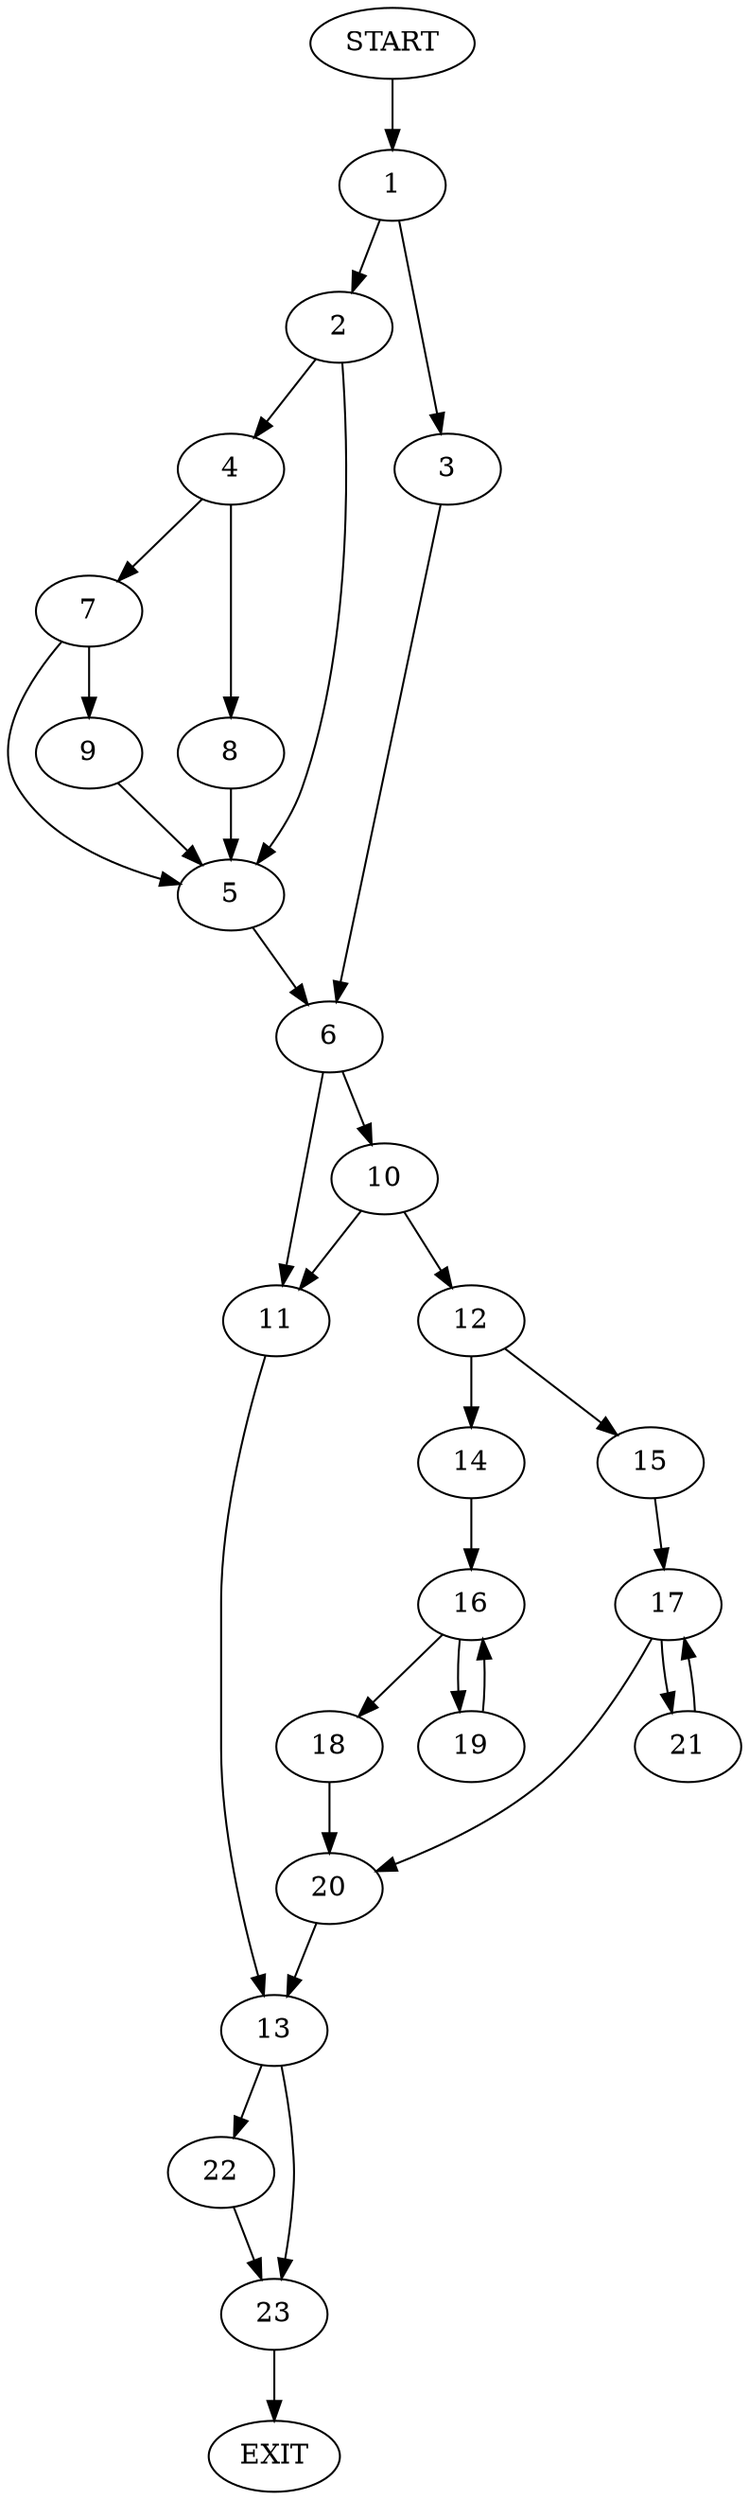 digraph {
0 [label="START"]
24 [label="EXIT"]
0 -> 1
1 -> 2
1 -> 3
2 -> 4
2 -> 5
3 -> 6
5 -> 6
4 -> 7
4 -> 8
7 -> 9
7 -> 5
8 -> 5
9 -> 5
6 -> 10
6 -> 11
10 -> 12
10 -> 11
11 -> 13
12 -> 14
12 -> 15
14 -> 16
15 -> 17
16 -> 18
16 -> 19
18 -> 20
19 -> 16
20 -> 13
17 -> 21
17 -> 20
21 -> 17
13 -> 22
13 -> 23
23 -> 24
22 -> 23
}
